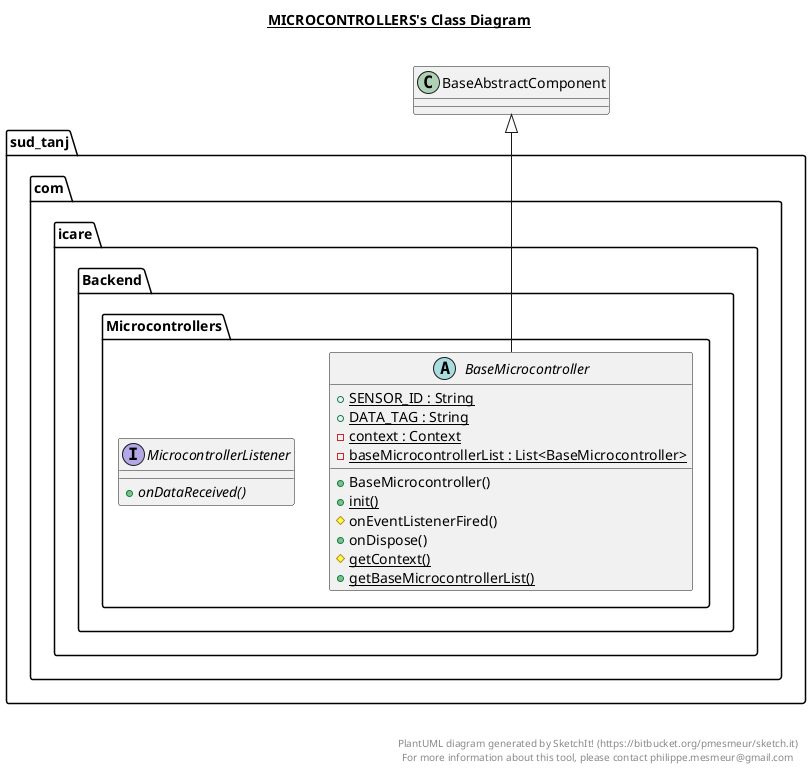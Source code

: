 @startuml

title __MICROCONTROLLERS's Class Diagram__\n

  package sud_tanj.com.icare {
    package sud_tanj.com.icare.Backend {
      package sud_tanj.com.icare.Backend.Microcontrollers {
        abstract class BaseMicrocontroller {
            {static} + SENSOR_ID : String
            {static} + DATA_TAG : String
            {static} - context : Context
            {static} - baseMicrocontrollerList : List<BaseMicrocontroller>
            + BaseMicrocontroller()
            {static} + init()
            # onEventListenerFired()
            + onDispose()
            {static} # getContext()
            {static} + getBaseMicrocontrollerList()
        }
      }
    }
  }
  

  package sud_tanj.com.icare {
    package sud_tanj.com.icare.Backend {
      package sud_tanj.com.icare.Backend.Microcontrollers {
        interface MicrocontrollerListener {
            {abstract} + onDataReceived()
        }
      }
    }
  }
  

  BaseMicrocontroller -up-|> BaseAbstractComponent


right footer


PlantUML diagram generated by SketchIt! (https://bitbucket.org/pmesmeur/sketch.it)
For more information about this tool, please contact philippe.mesmeur@gmail.com
endfooter

@enduml

